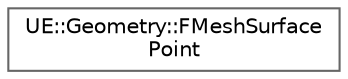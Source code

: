 digraph "Graphical Class Hierarchy"
{
 // INTERACTIVE_SVG=YES
 // LATEX_PDF_SIZE
  bgcolor="transparent";
  edge [fontname=Helvetica,fontsize=10,labelfontname=Helvetica,labelfontsize=10];
  node [fontname=Helvetica,fontsize=10,shape=box,height=0.2,width=0.4];
  rankdir="LR";
  Node0 [id="Node000000",label="UE::Geometry::FMeshSurface\lPoint",height=0.2,width=0.4,color="grey40", fillcolor="white", style="filled",URL="$d6/dbc/structUE_1_1Geometry_1_1FMeshSurfacePoint.html",tooltip=" "];
}
